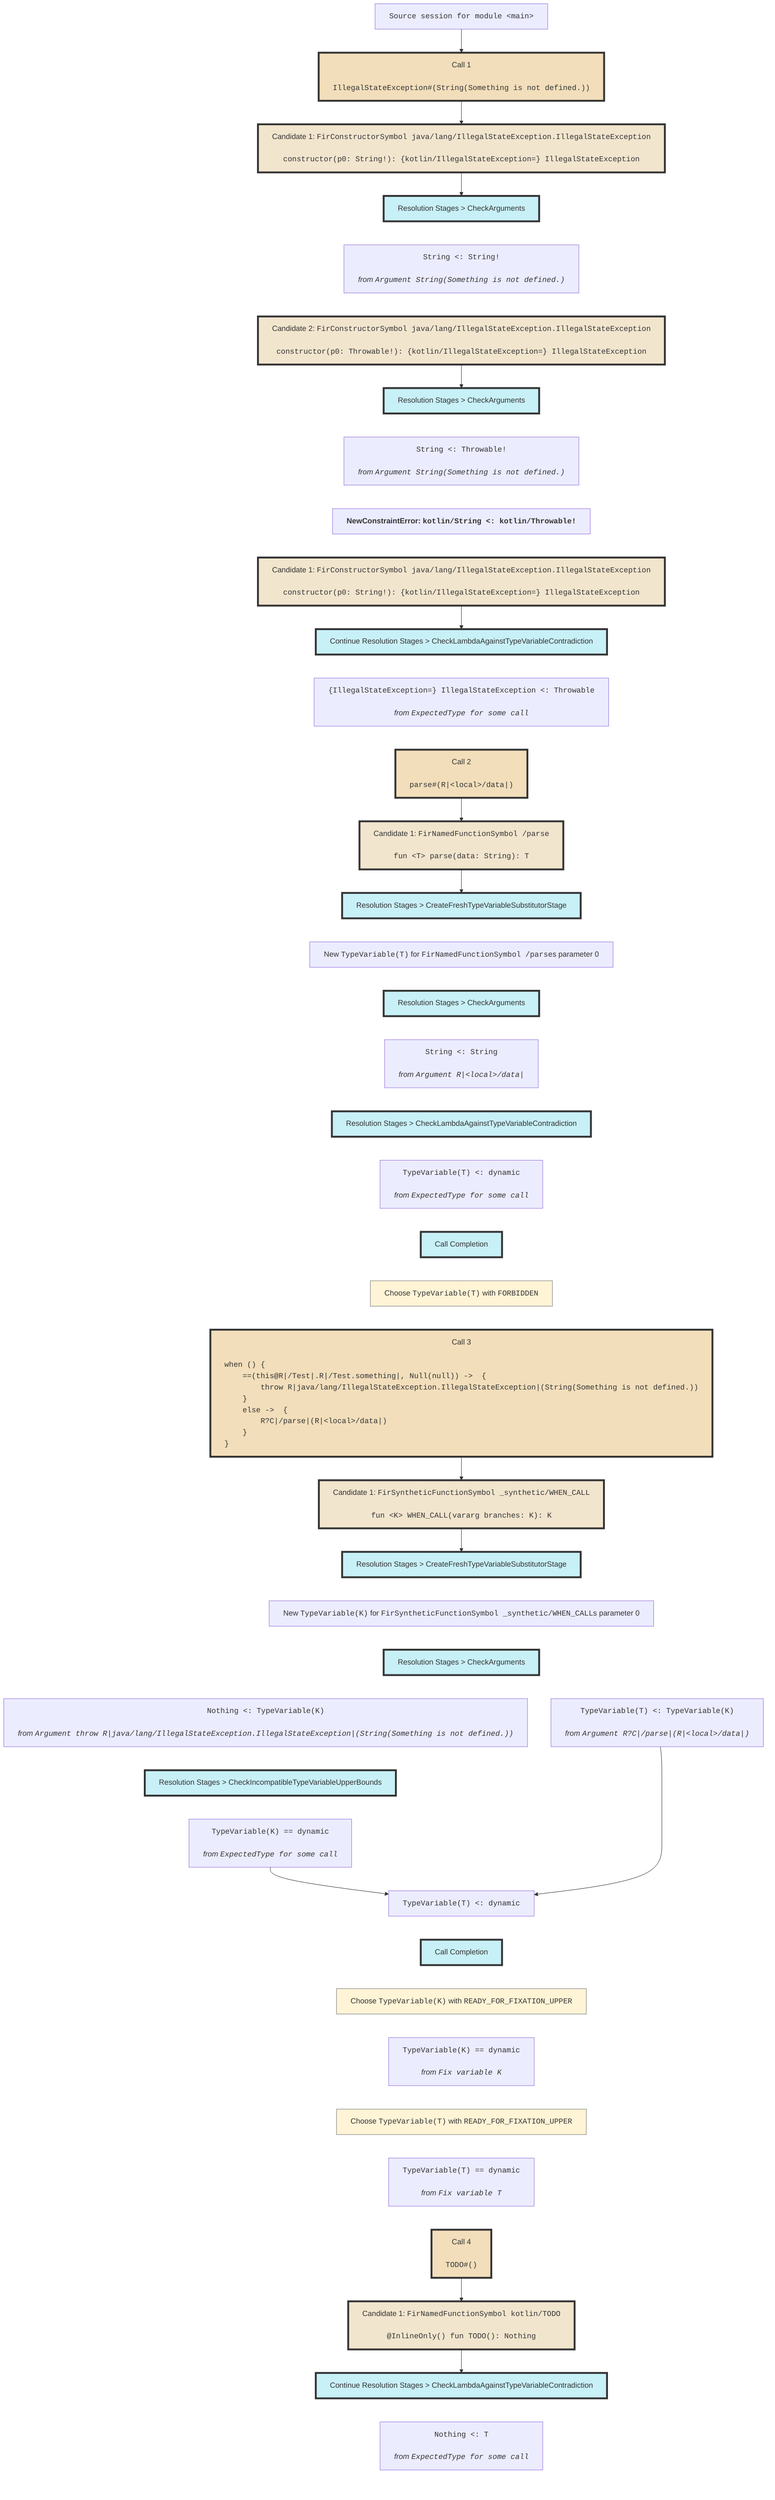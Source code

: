 flowchart TD
    classDef nowrapClass text-align:center,white-space:nowrap;
    classDef callStyle fill:#f2debb,stroke:#333,stroke-width:4px;
    classDef candidateStyle fill:#f2e5ce,stroke:#333,stroke-width:4px;
    classDef stageStyle fill:#c8f0f7,stroke:#333,stroke-width:4px;
    classDef readinessStyle fill:#fff4d6,stroke:#777,stroke-width:1px;

    session0["<tt>Source session for module &lt;main></tt>"]
    class session0 nowrapClass;

    session0 --> call1

    call1["Call 1<br><br><pre style="display: inline-block;vertical-align: middle;text-align: left;margin: 0;"><tt>IllegalStateException#(String(Something is not defined.))</tt></pre>"]
    class call1 nowrapClass;
    class call1 callStyle;

    call1 --> candidate2

    candidate2["Candidate 1: <tt>FirConstructorSymbol java/lang/IllegalStateException.IllegalStateException</tt><br><br><pre style="display: inline-block;vertical-align: middle;text-align: left;margin: 0;"><tt>constructor(p0: String!): {kotlin/IllegalStateException=} IllegalStateException</tt></pre>"]
    class candidate2 nowrapClass;
    class candidate2 candidateStyle;

    candidate2 --> stage3

    stage3["Resolution Stages > CheckArguments"]
    class stage3 nowrapClass;
    class stage3 stageStyle;
    constraint4["<tt>String &lt;: String!</tt><br><br><i><div style="display: inline-block;vertical-align: middle;">from</div> <pre style="display: inline-block;vertical-align: middle;text-align: left;margin: 0;"><tt>Argument String(Something is not defined.)</tt></pre></i>"]
    class constraint4 nowrapClass;
    stage3 ~~~ constraint4

    constraint4 ~~~ candidate5

    candidate5["Candidate 2: <tt>FirConstructorSymbol java/lang/IllegalStateException.IllegalStateException</tt><br><br><pre style="display: inline-block;vertical-align: middle;text-align: left;margin: 0;"><tt>constructor(p0: Throwable!): {kotlin/IllegalStateException=} IllegalStateException</tt></pre>"]
    class candidate5 nowrapClass;
    class candidate5 candidateStyle;

    candidate5 --> stage6

    stage6["Resolution Stages > CheckArguments"]
    class stage6 nowrapClass;
    class stage6 stageStyle;
    constraint8["<tt>String &lt;: Throwable!</tt><br><br><i><div style="display: inline-block;vertical-align: middle;">from</div> <pre style="display: inline-block;vertical-align: middle;text-align: left;margin: 0;"><tt>Argument String(Something is not defined.)</tt></pre></i>"]
    class constraint8 nowrapClass;
    stage6 ~~~ constraint8

    constraint8 ~~~ error7

    error7["<b>NewConstraintError: <tt>kotlin/String &lt;: kotlin/Throwable!</tt><b>"]
    class error7 nowrapClass;

    error7 ~~~ candidate9

    candidate9["Candidate 1: <tt>FirConstructorSymbol java/lang/IllegalStateException.IllegalStateException</tt><br><br><pre style="display: inline-block;vertical-align: middle;text-align: left;margin: 0;"><tt>constructor(p0: String!): {kotlin/IllegalStateException=} IllegalStateException</tt></pre>"]
    class candidate9 nowrapClass;
    class candidate9 candidateStyle;

    candidate9 --> stage10

    stage10["Continue Resolution Stages > CheckLambdaAgainstTypeVariableContradiction"]
    class stage10 nowrapClass;
    class stage10 stageStyle;
    constraint11["<tt>{IllegalStateException=} IllegalStateException &lt;: Throwable</tt><br><br><i><div style="display: inline-block;vertical-align: middle;">from</div> <pre style="display: inline-block;vertical-align: middle;text-align: left;margin: 0;"><tt>ExpectedType for some call</tt></pre></i>"]
    class constraint11 nowrapClass;
    stage10 ~~~ constraint11

    constraint11 ~~~ call12

    call12["Call 2<br><br><pre style="display: inline-block;vertical-align: middle;text-align: left;margin: 0;"><tt>parse#(R|&lt;local>/data|)</tt></pre>"]
    class call12 nowrapClass;
    class call12 callStyle;

    call12 --> candidate13

    candidate13["Candidate 1: <tt>FirNamedFunctionSymbol /parse</tt><br><br><pre style="display: inline-block;vertical-align: middle;text-align: left;margin: 0;"><tt>fun &lt;T> parse(data: String): T</tt></pre>"]
    class candidate13 nowrapClass;
    class candidate13 candidateStyle;

    candidate13 --> stage14

    stage14["Resolution Stages > CreateFreshTypeVariableSubstitutorStage"]
    class stage14 nowrapClass;
    class stage14 stageStyle;

    stage14 ~~~ newVariable15

    newVariable15["New <tt>TypeVariable(T)</tt> for <tt>FirNamedFunctionSymbol /parse</tt>s parameter 0"]
    class newVariable15 nowrapClass;

    newVariable15 ~~~ stage16

    stage16["Resolution Stages > CheckArguments"]
    class stage16 nowrapClass;
    class stage16 stageStyle;
    constraint17["<tt>String &lt;: String</tt><br><br><i><div style="display: inline-block;vertical-align: middle;">from</div> <pre style="display: inline-block;vertical-align: middle;text-align: left;margin: 0;"><tt>Argument R|&lt;local>/data|</tt></pre></i>"]
    class constraint17 nowrapClass;
    stage16 ~~~ constraint17

    constraint17 ~~~ stage18

    stage18["Resolution Stages > CheckLambdaAgainstTypeVariableContradiction"]
    class stage18 nowrapClass;
    class stage18 stageStyle;
    constraint19["<tt>TypeVariable(T) &lt;: dynamic</tt><br><br><i><div style="display: inline-block;vertical-align: middle;">from</div> <pre style="display: inline-block;vertical-align: middle;text-align: left;margin: 0;"><tt>ExpectedType for some call</tt></pre></i>"]
    class constraint19 nowrapClass;
    stage18 ~~~ constraint19

    constraint19 ~~~ stage20

    stage20["Call Completion"]
    class stage20 nowrapClass;
    class stage20 stageStyle;

    stage20 ~~~ variableReadiness21

    variableReadiness21["Choose <tt>TypeVariable(T)</tt> with <tt>FORBIDDEN</tt>"]
    class variableReadiness21 nowrapClass;
    class variableReadiness21 readinessStyle;

    variableReadiness21 ~~~ call22

    call22["Call 3<br><br><pre style="display: inline-block;vertical-align: middle;text-align: left;margin: 0;"><tt>when () {
    ==(this@R|/Test|.R|/Test.something|, Null(null)) ->  {
        throw R|java/lang/IllegalStateException.IllegalStateException|(String(Something is not defined.))
    }
    else ->  {
        R?C|/parse|(R|&lt;local>/data|)
    }
}
</tt></pre>"]
    class call22 nowrapClass;
    class call22 callStyle;

    call22 --> candidate23

    candidate23["Candidate 1: <tt>FirSyntheticFunctionSymbol _synthetic/WHEN_CALL</tt><br><br><pre style="display: inline-block;vertical-align: middle;text-align: left;margin: 0;"><tt>fun &lt;K> WHEN_CALL(vararg branches: K): K
</tt></pre>"]
    class candidate23 nowrapClass;
    class candidate23 candidateStyle;

    candidate23 --> stage24

    stage24["Resolution Stages > CreateFreshTypeVariableSubstitutorStage"]
    class stage24 nowrapClass;
    class stage24 stageStyle;

    stage24 ~~~ newVariable25

    newVariable25["New <tt>TypeVariable(K)</tt> for <tt>FirSyntheticFunctionSymbol _synthetic/WHEN_CALL</tt>s parameter 0"]
    class newVariable25 nowrapClass;

    newVariable25 ~~~ stage26

    stage26["Resolution Stages > CheckArguments"]
    class stage26 nowrapClass;
    class stage26 stageStyle;
    constraint27["<tt>Nothing &lt;: TypeVariable(K)</tt><br><br><i><div style="display: inline-block;vertical-align: middle;">from</div> <pre style="display: inline-block;vertical-align: middle;text-align: left;margin: 0;"><tt>Argument throw R|java/lang/IllegalStateException.IllegalStateException|(String(Something is not defined.))</tt></pre></i>"]
    class constraint27 nowrapClass;
    stage26 ~~~ constraint27
    constraint28["<tt>TypeVariable(T) &lt;: TypeVariable(K)</tt><br><br><i><div style="display: inline-block;vertical-align: middle;">from</div> <pre style="display: inline-block;vertical-align: middle;text-align: left;margin: 0;"><tt>Argument R?C|/parse|(R|&lt;local>/data|)</tt></pre></i>"]
    class constraint28 nowrapClass;
    stage26 ~~~ constraint28

    constraint27 ~~~ stage29
    constraint28 ~~~ stage29

    stage29["Resolution Stages > CheckIncompatibleTypeVariableUpperBounds"]
    class stage29 nowrapClass;
    class stage29 stageStyle;
    constraint30["<tt>TypeVariable(K) == dynamic</tt><br><br><i><div style="display: inline-block;vertical-align: middle;">from</div> <pre style="display: inline-block;vertical-align: middle;text-align: left;margin: 0;"><tt>ExpectedType for some call</tt></pre></i>"]
    class constraint30 nowrapClass;
    stage29 ~~~ constraint30
    constraint31["<tt>TypeVariable(T) &lt;: dynamic</tt>"]
    class constraint31 nowrapClass;
    constraint28 --> constraint31
    constraint30 --> constraint31

    constraint31 ~~~ stage32

    stage32["Call Completion"]
    class stage32 nowrapClass;
    class stage32 stageStyle;

    stage32 ~~~ variableReadiness33

    variableReadiness33["Choose <tt>TypeVariable(K)</tt> with <tt>READY_FOR_FIXATION_UPPER</tt>"]
    class variableReadiness33 nowrapClass;
    class variableReadiness33 readinessStyle;
    constraint35["<tt>TypeVariable(K) == dynamic</tt><br><br><i><div style="display: inline-block;vertical-align: middle;">from</div> <pre style="display: inline-block;vertical-align: middle;text-align: left;margin: 0;"><tt>Fix variable K</tt></pre></i>"]
    class constraint35 nowrapClass;
    variableReadiness33 ~~~ constraint35

    constraint35 ~~~ variableReadiness34

    variableReadiness34["Choose <tt>TypeVariable(T)</tt> with <tt>READY_FOR_FIXATION_UPPER</tt>"]
    class variableReadiness34 nowrapClass;
    class variableReadiness34 readinessStyle;
    constraint36["<tt>TypeVariable(T) == dynamic</tt><br><br><i><div style="display: inline-block;vertical-align: middle;">from</div> <pre style="display: inline-block;vertical-align: middle;text-align: left;margin: 0;"><tt>Fix variable T</tt></pre></i>"]
    class constraint36 nowrapClass;
    variableReadiness34 ~~~ constraint36

    constraint36 ~~~ call37

    call37["Call 4<br><br><pre style="display: inline-block;vertical-align: middle;text-align: left;margin: 0;"><tt>TODO#()</tt></pre>"]
    class call37 nowrapClass;
    class call37 callStyle;

    call37 --> candidate38

    candidate38["Candidate 1: <tt>FirNamedFunctionSymbol kotlin/TODO</tt><br><br><pre style="display: inline-block;vertical-align: middle;text-align: left;margin: 0;"><tt>@InlineOnly() fun TODO(): Nothing
</tt></pre>"]
    class candidate38 nowrapClass;
    class candidate38 candidateStyle;

    candidate38 --> stage39

    stage39["Continue Resolution Stages > CheckLambdaAgainstTypeVariableContradiction"]
    class stage39 nowrapClass;
    class stage39 stageStyle;
    constraint40["<tt>Nothing &lt;: T</tt><br><br><i><div style="display: inline-block;vertical-align: middle;">from</div> <pre style="display: inline-block;vertical-align: middle;text-align: left;margin: 0;"><tt>ExpectedType for some call</tt></pre></i>"]
    class constraint40 nowrapClass;
    stage39 ~~~ constraint40